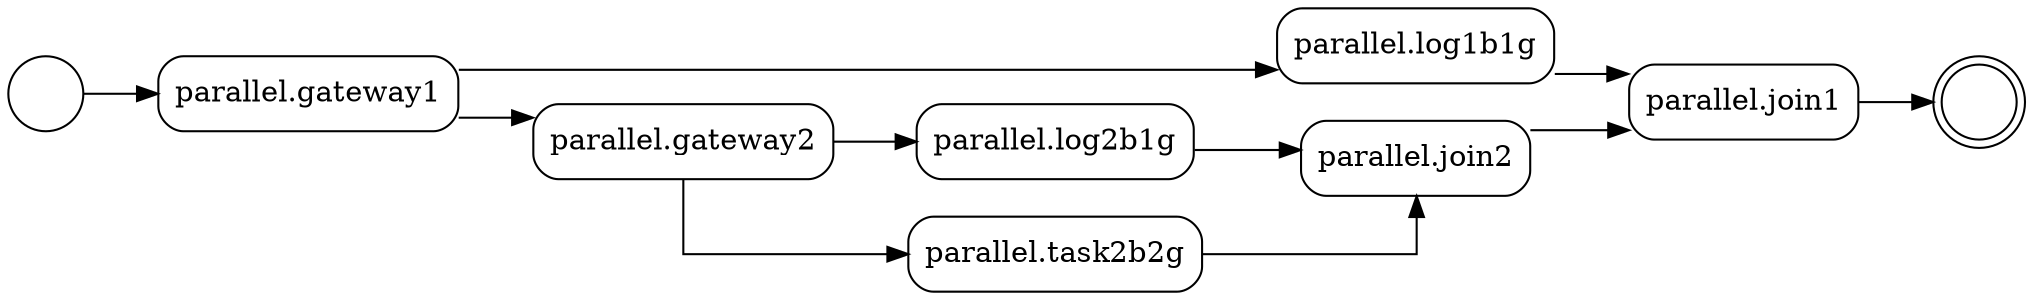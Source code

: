 digraph "parallel.processFlow" {
  rankdir="LR"
  splines="ortho"
  node [shape="box" style="rounded"]
  start [label="" shape="circle"]
  end [label="" shape="doublecircle"]
 "start" -> "parallel.gateway1"
 "parallel.gateway1" -> "parallel.log1b1g"
 "parallel.log1b1g" -> "parallel.join1"
 "parallel.gateway1" -> "parallel.gateway2"
 "parallel.gateway2" -> "parallel.log2b1g"
 "parallel.gateway2" -> "parallel.task2b2g"
 "parallel.log2b1g" -> "parallel.join2"
 "parallel.task2b2g" -> "parallel.join2"
 "parallel.join2" -> "parallel.join1"
 "parallel.join1" -> "end"

}
